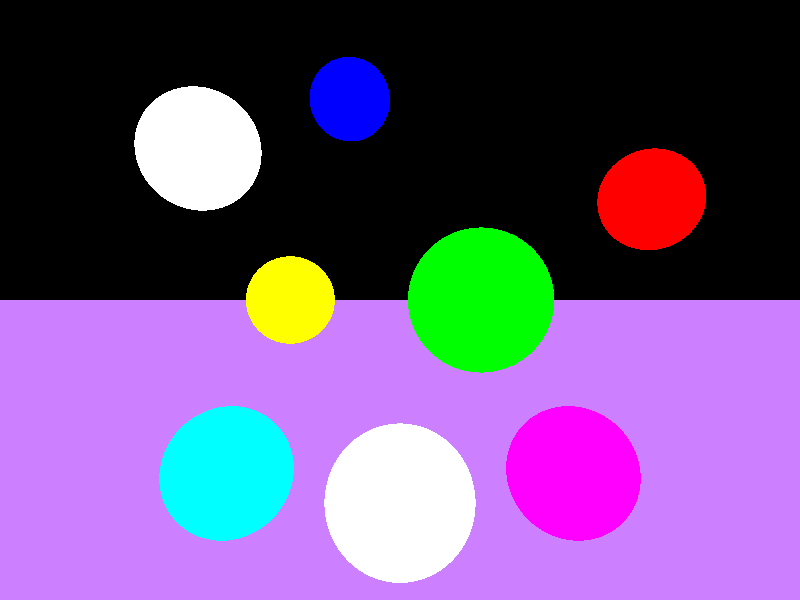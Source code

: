 // p3: custom file

camera {
location  <0, 0, 12>
up        <0,  1,  0>
right     <1.33333, 0,  0>
look_at   <0, 0, 0>
}

light_source {<-100, 100, 100> color rgb <0.75, 0.25, 0.25>}
light_source {<100, 100, 100> color rgb <0.0, 0.4, 0.75>}


// row 1

sphere { <-4, -4, -2>, 1.5
pigment { color rgb <1.0, 0.0, 1.0>}
finish {ambient 0.1 diffuse 0.9 specular 0.1 roughness 0.1 reflection 0.5}
}



sphere { <0, -4, 0>, 1.5
pigment { color rgb <1.0, 1.0, 1.0, 0.5>}
finish {ambient 0.1 diffuse 0.9 refraction 1.0 ior 1.6}
}



sphere { <4, -4, -2>, 1.5
pigment { color rgb <0.0, 1.0, 1.0>}
finish {ambient 0.1 diffuse 0.9 specular 0.1 roughness 0.5 reflection 0.5}
}


// row 2



// row 3
sphere { <-2, 0, -3>, 1.8
pigment { color rgb <0.0, 1.0, 0.0>}
finish {ambient 0.2 diffuse 0.5 specular 0.5 roughness 0.2 reflection 0.4}
}



sphere { <2, 0, 1>, 0.8
pigment { color rgb <1.0, 1.0, 0.0>}
finish {ambient 0.1 diffuse 0.5 specular 0.5 roughness 0.4}
}



// row 4


// row 5

sphere { <-5, 2, 0>, 1.0
pigment { color rgb <1.0, 0.0, 0.0>}
finish {ambient 0.4 diffuse 0.1 specular 0.9 roughness 0.1 reflection 0.9}
}


sphere { <1, 4, 0>, 0.8
pigment { color rgb <0.0, 0.0, 1.0, 0.5>}
finish {ambient 0.2 diffuse 0.4 specular 0.9 roughness 0.3 refraction 1.0 ior 1.6}
}


sphere { <4, 3, 0>, 1.2
pigment { color rgb <1.0, 1.0, 1.0>}
finish {ambient 0.1 diffuse 0.1 specular 0.9 roughness 0.5 reflection 0.2}
}


// plane

plane {<0, 1, 0>, -6
pigment {color rgb <0.8, 0.5, 1.0>}
finish {ambient 0.4 diffuse 0.8 reflection 0.7}
}